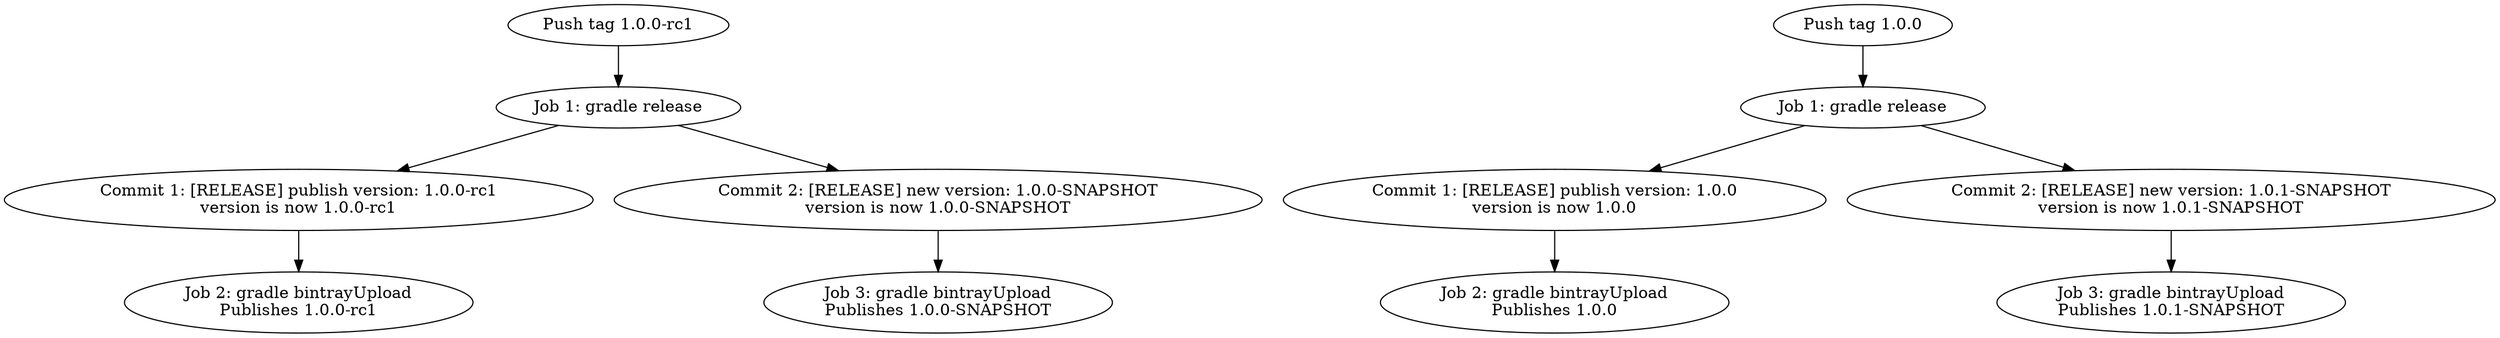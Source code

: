 digraph examples {
        erc_tag [label="Push tag 1.0.0-rc1"]
        erc_release [label="Job 1: gradle release"]
        erc_commit1 [label="Commit 1: [RELEASE] publish version: 1.0.0-rc1\nversion is now 1.0.0-rc1"]
        erc_commit2 [label="Commit 2: [RELEASE] new version: 1.0.0-SNAPSHOT\nversion is now 1.0.0-SNAPSHOT"]
        erc_publish1 [label="Job 2: gradle bintrayUpload\nPublishes 1.0.0-rc1"]
        erc_publish2 [label="Job 3: gradle bintrayUpload\nPublishes 1.0.0-SNAPSHOT"]

        erc_tag->erc_release
        erc_release->erc_commit1
        erc_release->erc_commit2
        erc_commit1->erc_publish1
        erc_commit2->erc_publish2

        er_tag [label="Push tag 1.0.0"]
        er_release [label="Job 1: gradle release"]
        er_commit1 [label="Commit 1: [RELEASE] publish version: 1.0.0\nversion is now 1.0.0"]
        er_commit2 [label="Commit 2: [RELEASE] new version: 1.0.1-SNAPSHOT\nversion is now 1.0.1-SNAPSHOT"]
        er_publish1 [label="Job 2: gradle bintrayUpload\nPublishes 1.0.0"]
        er_publish2 [label="Job 3: gradle bintrayUpload\nPublishes 1.0.1-SNAPSHOT"]

        er_tag->er_release
        er_release->er_commit1
        er_release->er_commit2
        er_commit1->er_publish1
        er_commit2->er_publish2
}

